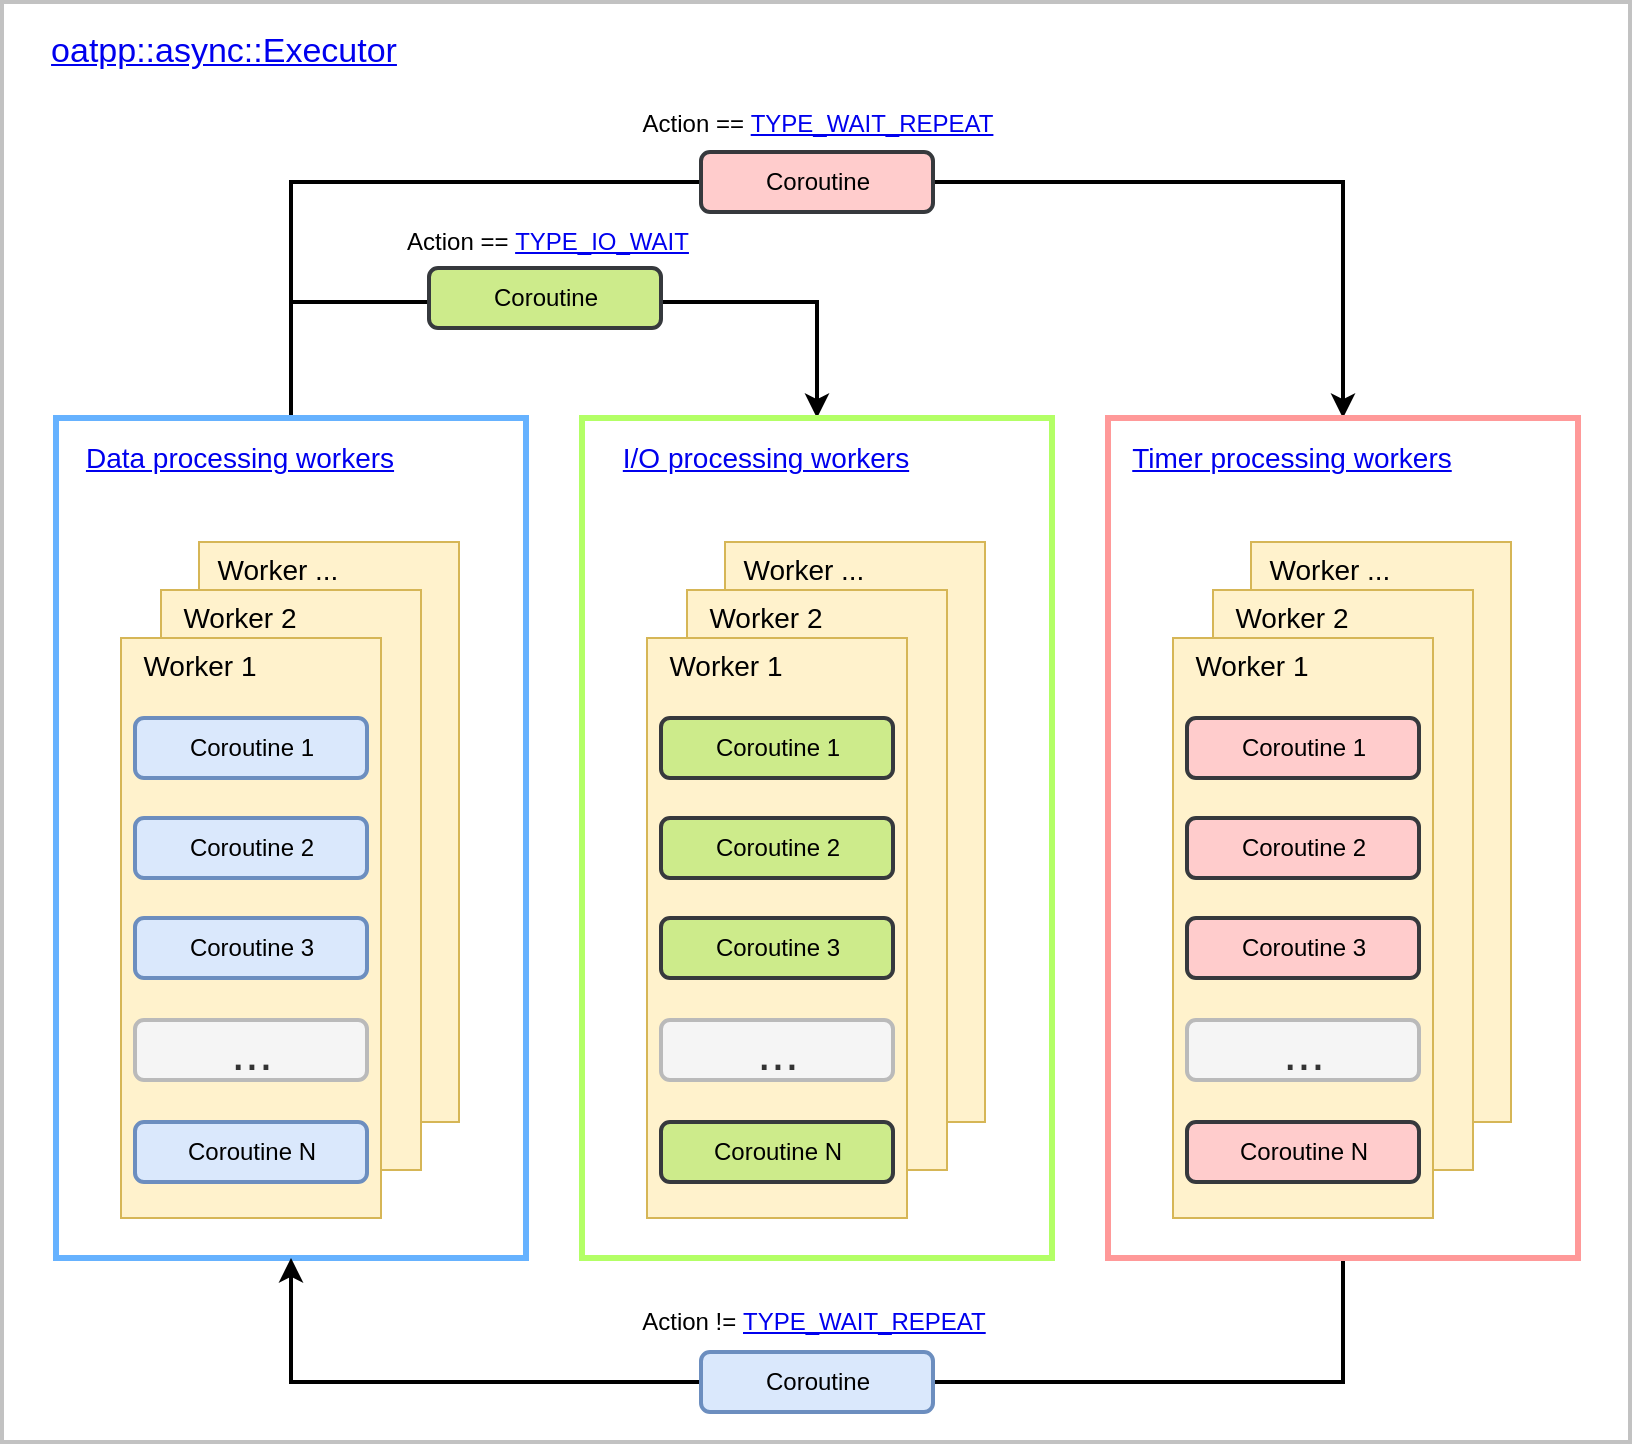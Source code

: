 <mxfile version="10.6.6" type="device"><diagram id="zFMvzx_K8kWwaaFBn5yx" name="Page-1"><mxGraphModel dx="1158" dy="663" grid="1" gridSize="10" guides="1" tooltips="1" connect="1" arrows="1" fold="1" page="1" pageScale="1" pageWidth="850" pageHeight="1100" math="0" shadow="0"><root><mxCell id="0"/><mxCell id="1" parent="0"/><mxCell id="NOvLLEvQOcp0jEQ-z0eO-73" value="" style="rounded=0;whiteSpace=wrap;html=1;strokeWidth=2;strokeColor=#C2C2C2;" parent="1" vertex="1"><mxGeometry x="17" y="20" width="814" height="720" as="geometry"/></mxCell><mxCell id="NOvLLEvQOcp0jEQ-z0eO-63" style="edgeStyle=orthogonalEdgeStyle;rounded=0;orthogonalLoop=1;jettySize=auto;html=1;exitX=0.5;exitY=0;exitDx=0;exitDy=0;entryX=0.5;entryY=0;entryDx=0;entryDy=0;endArrow=classic;endFill=1;endSize=6;strokeColor=#000000;strokeWidth=2;" parent="1" source="NOvLLEvQOcp0jEQ-z0eO-15" target="NOvLLEvQOcp0jEQ-z0eO-30" edge="1"><mxGeometry relative="1" as="geometry"><Array as="points"><mxPoint x="162" y="170"/><mxPoint x="425" y="170"/></Array></mxGeometry></mxCell><mxCell id="NOvLLEvQOcp0jEQ-z0eO-65" style="edgeStyle=orthogonalEdgeStyle;rounded=0;orthogonalLoop=1;jettySize=auto;html=1;exitX=0.5;exitY=0;exitDx=0;exitDy=0;entryX=0.5;entryY=0;entryDx=0;entryDy=0;endArrow=classic;endFill=1;endSize=6;strokeColor=#000000;strokeWidth=2;" parent="1" source="NOvLLEvQOcp0jEQ-z0eO-15" target="NOvLLEvQOcp0jEQ-z0eO-43" edge="1"><mxGeometry relative="1" as="geometry"><Array as="points"><mxPoint x="162" y="110"/><mxPoint x="688" y="110"/></Array></mxGeometry></mxCell><mxCell id="NOvLLEvQOcp0jEQ-z0eO-15" value="" style="rounded=0;whiteSpace=wrap;html=1;strokeColor=#66B2FF;strokeWidth=3;fillColor=#FFFFFF;" parent="1" vertex="1"><mxGeometry x="44" y="228" width="235" height="420" as="geometry"/></mxCell><mxCell id="NOvLLEvQOcp0jEQ-z0eO-13" value="" style="rounded=0;whiteSpace=wrap;html=1;fillColor=#fff2cc;strokeColor=#d6b656;" parent="1" vertex="1"><mxGeometry x="115.5" y="290" width="130" height="290" as="geometry"/></mxCell><mxCell id="NOvLLEvQOcp0jEQ-z0eO-14" value="&lt;font style=&quot;font-size: 14px&quot;&gt;Worker ...&lt;br&gt;&lt;/font&gt;" style="text;html=1;strokeColor=none;fillColor=none;align=center;verticalAlign=middle;whiteSpace=wrap;rounded=0;" parent="1" vertex="1"><mxGeometry x="119.5" y="294" width="70" height="20" as="geometry"/></mxCell><mxCell id="NOvLLEvQOcp0jEQ-z0eO-11" value="" style="rounded=0;whiteSpace=wrap;html=1;fillColor=#fff2cc;strokeColor=#d6b656;" parent="1" vertex="1"><mxGeometry x="96.5" y="314" width="130" height="290" as="geometry"/></mxCell><mxCell id="NOvLLEvQOcp0jEQ-z0eO-12" value="&lt;font style=&quot;font-size: 14px&quot;&gt;Worker&amp;nbsp;2&lt;br&gt;&lt;/font&gt;" style="text;html=1;strokeColor=none;fillColor=none;align=center;verticalAlign=middle;whiteSpace=wrap;rounded=0;" parent="1" vertex="1"><mxGeometry x="100.5" y="318" width="70" height="20" as="geometry"/></mxCell><mxCell id="NOvLLEvQOcp0jEQ-z0eO-5" value="" style="rounded=0;whiteSpace=wrap;html=1;fillColor=#fff2cc;strokeColor=#d6b656;" parent="1" vertex="1"><mxGeometry x="76.5" y="338" width="130" height="290" as="geometry"/></mxCell><mxCell id="NOvLLEvQOcp0jEQ-z0eO-10" value="&lt;font style=&quot;font-size: 14px&quot;&gt;Worker 1&lt;/font&gt;" style="text;html=1;strokeColor=none;fillColor=none;align=center;verticalAlign=middle;whiteSpace=wrap;rounded=0;" parent="1" vertex="1"><mxGeometry x="80.5" y="342" width="70" height="20" as="geometry"/></mxCell><mxCell id="NOvLLEvQOcp0jEQ-z0eO-16" value="&lt;font style=&quot;font-size: 14px&quot;&gt;&lt;a href=&quot;/api/latest/oatpp/core/async/Processor/&quot;&gt;Data processing workers&lt;/a&gt;&lt;/font&gt;" style="text;html=1;strokeColor=none;fillColor=none;align=center;verticalAlign=middle;whiteSpace=wrap;rounded=0;" parent="1" vertex="1"><mxGeometry x="50.5" y="238" width="170" height="20" as="geometry"/></mxCell><mxCell id="NOvLLEvQOcp0jEQ-z0eO-20" value="Coroutine 1" style="shape=ext;rounded=1;html=1;whiteSpace=wrap;fillColor=#dae8fc;strokeColor=#6c8ebf;strokeWidth=2;" parent="1" vertex="1"><mxGeometry x="83.5" y="378" width="116" height="30" as="geometry"/></mxCell><mxCell id="NOvLLEvQOcp0jEQ-z0eO-24" value="Coroutine 2" style="shape=ext;rounded=1;html=1;whiteSpace=wrap;fillColor=#dae8fc;strokeColor=#6c8ebf;strokeWidth=2;" parent="1" vertex="1"><mxGeometry x="83.5" y="428" width="116" height="30" as="geometry"/></mxCell><mxCell id="NOvLLEvQOcp0jEQ-z0eO-25" value="Coroutine 3" style="shape=ext;rounded=1;html=1;whiteSpace=wrap;fillColor=#dae8fc;strokeColor=#6c8ebf;strokeWidth=2;" parent="1" vertex="1"><mxGeometry x="83.5" y="478" width="116" height="30" as="geometry"/></mxCell><mxCell id="NOvLLEvQOcp0jEQ-z0eO-29" value="&lt;font style=&quot;font-size: 25px&quot;&gt;...&lt;/font&gt;" style="shape=ext;rounded=1;html=1;whiteSpace=wrap;fillColor=#f5f5f5;strokeColor=#BABABA;strokeWidth=2;fontColor=#333333;" parent="1" vertex="1"><mxGeometry x="83.5" y="529" width="116" height="30" as="geometry"/></mxCell><mxCell id="NOvLLEvQOcp0jEQ-z0eO-26" value="Coroutine N&lt;br&gt;" style="shape=ext;rounded=1;html=1;whiteSpace=wrap;fillColor=#dae8fc;strokeColor=#6c8ebf;strokeWidth=2;" parent="1" vertex="1"><mxGeometry x="83.5" y="580" width="116" height="30" as="geometry"/></mxCell><mxCell id="NOvLLEvQOcp0jEQ-z0eO-30" value="" style="rounded=0;whiteSpace=wrap;html=1;strokeColor=#B3FF66;strokeWidth=3;fillColor=#FFFFFF;" parent="1" vertex="1"><mxGeometry x="307" y="228" width="235" height="420" as="geometry"/></mxCell><mxCell id="NOvLLEvQOcp0jEQ-z0eO-31" value="" style="rounded=0;whiteSpace=wrap;html=1;fillColor=#fff2cc;strokeColor=#d6b656;" parent="1" vertex="1"><mxGeometry x="378.5" y="290" width="130" height="290" as="geometry"/></mxCell><mxCell id="NOvLLEvQOcp0jEQ-z0eO-32" value="&lt;font style=&quot;font-size: 14px&quot;&gt;Worker ...&lt;br&gt;&lt;/font&gt;" style="text;html=1;strokeColor=none;fillColor=none;align=center;verticalAlign=middle;whiteSpace=wrap;rounded=0;" parent="1" vertex="1"><mxGeometry x="382.5" y="294" width="70" height="20" as="geometry"/></mxCell><mxCell id="NOvLLEvQOcp0jEQ-z0eO-33" value="" style="rounded=0;whiteSpace=wrap;html=1;fillColor=#fff2cc;strokeColor=#d6b656;" parent="1" vertex="1"><mxGeometry x="359.5" y="314" width="130" height="290" as="geometry"/></mxCell><mxCell id="NOvLLEvQOcp0jEQ-z0eO-34" value="&lt;font style=&quot;font-size: 14px&quot;&gt;Worker&amp;nbsp;2&lt;br&gt;&lt;/font&gt;" style="text;html=1;strokeColor=none;fillColor=none;align=center;verticalAlign=middle;whiteSpace=wrap;rounded=0;" parent="1" vertex="1"><mxGeometry x="363.5" y="318" width="70" height="20" as="geometry"/></mxCell><mxCell id="NOvLLEvQOcp0jEQ-z0eO-35" value="" style="rounded=0;whiteSpace=wrap;html=1;fillColor=#fff2cc;strokeColor=#d6b656;" parent="1" vertex="1"><mxGeometry x="339.5" y="338" width="130" height="290" as="geometry"/></mxCell><mxCell id="NOvLLEvQOcp0jEQ-z0eO-36" value="&lt;font style=&quot;font-size: 14px&quot;&gt;Worker&amp;nbsp;1&lt;/font&gt;" style="text;html=1;strokeColor=none;fillColor=none;align=center;verticalAlign=middle;whiteSpace=wrap;rounded=0;" parent="1" vertex="1"><mxGeometry x="343.5" y="342" width="70" height="20" as="geometry"/></mxCell><mxCell id="NOvLLEvQOcp0jEQ-z0eO-37" value="&lt;font style=&quot;font-size: 14px&quot;&gt;&lt;a href=&quot;/api/latest/oatpp/core/async/worker/IOEventWorker/&quot;&gt;I/O processing workers&lt;/a&gt;&lt;/font&gt;" style="text;html=1;strokeColor=none;fillColor=none;align=center;verticalAlign=middle;whiteSpace=wrap;rounded=0;" parent="1" vertex="1"><mxGeometry x="313.5" y="238" width="170" height="20" as="geometry"/></mxCell><mxCell id="NOvLLEvQOcp0jEQ-z0eO-38" value="Coroutine 1" style="shape=ext;rounded=1;html=1;whiteSpace=wrap;fillColor=#cdeb8b;strokeColor=#36393d;strokeWidth=2;" parent="1" vertex="1"><mxGeometry x="346.5" y="378" width="116" height="30" as="geometry"/></mxCell><mxCell id="NOvLLEvQOcp0jEQ-z0eO-39" value="Coroutine 2" style="shape=ext;rounded=1;html=1;whiteSpace=wrap;fillColor=#cdeb8b;strokeColor=#36393d;strokeWidth=2;" parent="1" vertex="1"><mxGeometry x="346.5" y="428" width="116" height="30" as="geometry"/></mxCell><mxCell id="NOvLLEvQOcp0jEQ-z0eO-40" value="Coroutine 3" style="shape=ext;rounded=1;html=1;whiteSpace=wrap;fillColor=#cdeb8b;strokeColor=#36393d;strokeWidth=2;" parent="1" vertex="1"><mxGeometry x="346.5" y="478" width="116" height="30" as="geometry"/></mxCell><mxCell id="NOvLLEvQOcp0jEQ-z0eO-41" value="&lt;font style=&quot;font-size: 25px&quot;&gt;...&lt;/font&gt;" style="shape=ext;rounded=1;html=1;whiteSpace=wrap;fillColor=#f5f5f5;strokeColor=#BABABA;strokeWidth=2;fontColor=#333333;" parent="1" vertex="1"><mxGeometry x="346.5" y="529" width="116" height="30" as="geometry"/></mxCell><mxCell id="NOvLLEvQOcp0jEQ-z0eO-42" value="Coroutine N&lt;br&gt;" style="shape=ext;rounded=1;html=1;whiteSpace=wrap;fillColor=#cdeb8b;strokeColor=#36393d;strokeWidth=2;" parent="1" vertex="1"><mxGeometry x="346.5" y="580" width="116" height="30" as="geometry"/></mxCell><mxCell id="NOvLLEvQOcp0jEQ-z0eO-69" style="edgeStyle=orthogonalEdgeStyle;rounded=0;orthogonalLoop=1;jettySize=auto;html=1;exitX=0.5;exitY=1;exitDx=0;exitDy=0;entryX=0.5;entryY=1;entryDx=0;entryDy=0;endArrow=classic;endFill=1;endSize=6;strokeColor=#000000;strokeWidth=2;" parent="1" source="NOvLLEvQOcp0jEQ-z0eO-43" target="NOvLLEvQOcp0jEQ-z0eO-15" edge="1"><mxGeometry relative="1" as="geometry"><Array as="points"><mxPoint x="688" y="710"/><mxPoint x="162" y="710"/></Array></mxGeometry></mxCell><mxCell id="NOvLLEvQOcp0jEQ-z0eO-43" value="" style="rounded=0;whiteSpace=wrap;html=1;strokeColor=#FF9999;strokeWidth=3;fillColor=#FFFFFF;" parent="1" vertex="1"><mxGeometry x="570" y="228" width="235" height="420" as="geometry"/></mxCell><mxCell id="NOvLLEvQOcp0jEQ-z0eO-44" value="" style="rounded=0;whiteSpace=wrap;html=1;fillColor=#fff2cc;strokeColor=#d6b656;" parent="1" vertex="1"><mxGeometry x="641.5" y="290" width="130" height="290" as="geometry"/></mxCell><mxCell id="NOvLLEvQOcp0jEQ-z0eO-45" value="&lt;font style=&quot;font-size: 14px&quot;&gt;Worker&amp;nbsp;...&lt;br&gt;&lt;/font&gt;" style="text;html=1;strokeColor=none;fillColor=none;align=center;verticalAlign=middle;whiteSpace=wrap;rounded=0;" parent="1" vertex="1"><mxGeometry x="645.5" y="294" width="70" height="20" as="geometry"/></mxCell><mxCell id="NOvLLEvQOcp0jEQ-z0eO-46" value="" style="rounded=0;whiteSpace=wrap;html=1;fillColor=#fff2cc;strokeColor=#d6b656;" parent="1" vertex="1"><mxGeometry x="622.5" y="314" width="130" height="290" as="geometry"/></mxCell><mxCell id="NOvLLEvQOcp0jEQ-z0eO-47" value="&lt;font style=&quot;font-size: 14px&quot;&gt;Worker&amp;nbsp;2&lt;br&gt;&lt;/font&gt;" style="text;html=1;strokeColor=none;fillColor=none;align=center;verticalAlign=middle;whiteSpace=wrap;rounded=0;" parent="1" vertex="1"><mxGeometry x="626.5" y="318" width="70" height="20" as="geometry"/></mxCell><mxCell id="NOvLLEvQOcp0jEQ-z0eO-48" value="" style="rounded=0;whiteSpace=wrap;html=1;fillColor=#fff2cc;strokeColor=#d6b656;" parent="1" vertex="1"><mxGeometry x="602.5" y="338" width="130" height="290" as="geometry"/></mxCell><mxCell id="NOvLLEvQOcp0jEQ-z0eO-49" value="&lt;font style=&quot;font-size: 14px&quot;&gt;Worker&amp;nbsp;1&lt;/font&gt;" style="text;html=1;strokeColor=none;fillColor=none;align=center;verticalAlign=middle;whiteSpace=wrap;rounded=0;" parent="1" vertex="1"><mxGeometry x="606.5" y="342" width="70" height="20" as="geometry"/></mxCell><mxCell id="NOvLLEvQOcp0jEQ-z0eO-50" value="&lt;font style=&quot;font-size: 14px&quot;&gt;&lt;a href=&quot;/api/latest/oatpp/core/async/worker/TimerWorker/&quot;&gt;Timer processing workers&lt;/a&gt;&lt;/font&gt;" style="text;html=1;strokeColor=none;fillColor=none;align=center;verticalAlign=middle;whiteSpace=wrap;rounded=0;" parent="1" vertex="1"><mxGeometry x="576.5" y="238" width="170" height="20" as="geometry"/></mxCell><mxCell id="NOvLLEvQOcp0jEQ-z0eO-51" value="Coroutine 1" style="shape=ext;rounded=1;html=1;whiteSpace=wrap;fillColor=#ffcccc;strokeColor=#36393d;strokeWidth=2;" parent="1" vertex="1"><mxGeometry x="609.5" y="378" width="116" height="30" as="geometry"/></mxCell><mxCell id="NOvLLEvQOcp0jEQ-z0eO-52" value="Coroutine 2" style="shape=ext;rounded=1;html=1;whiteSpace=wrap;fillColor=#ffcccc;strokeColor=#36393d;strokeWidth=2;" parent="1" vertex="1"><mxGeometry x="609.5" y="428" width="116" height="30" as="geometry"/></mxCell><mxCell id="NOvLLEvQOcp0jEQ-z0eO-53" value="Coroutine 3" style="shape=ext;rounded=1;html=1;whiteSpace=wrap;fillColor=#ffcccc;strokeColor=#36393d;strokeWidth=2;" parent="1" vertex="1"><mxGeometry x="609.5" y="478" width="116" height="30" as="geometry"/></mxCell><mxCell id="NOvLLEvQOcp0jEQ-z0eO-54" value="&lt;font style=&quot;font-size: 25px&quot;&gt;...&lt;/font&gt;" style="shape=ext;rounded=1;html=1;whiteSpace=wrap;fillColor=#f5f5f5;strokeColor=#BABABA;strokeWidth=2;fontColor=#333333;" parent="1" vertex="1"><mxGeometry x="609.5" y="529" width="116" height="30" as="geometry"/></mxCell><mxCell id="NOvLLEvQOcp0jEQ-z0eO-55" value="Coroutine N&lt;br&gt;" style="shape=ext;rounded=1;html=1;whiteSpace=wrap;fillColor=#ffcccc;strokeColor=#36393d;strokeWidth=2;" parent="1" vertex="1"><mxGeometry x="609.5" y="580" width="116" height="30" as="geometry"/></mxCell><mxCell id="NOvLLEvQOcp0jEQ-z0eO-59" value="Coroutine" style="shape=ext;rounded=1;html=1;whiteSpace=wrap;fillColor=#cdeb8b;strokeColor=#36393d;strokeWidth=2;" parent="1" vertex="1"><mxGeometry x="230.5" y="153" width="116" height="30" as="geometry"/></mxCell><mxCell id="NOvLLEvQOcp0jEQ-z0eO-60" value="Coroutine&lt;br&gt;" style="shape=ext;rounded=1;html=1;whiteSpace=wrap;fillColor=#ffcccc;strokeColor=#36393d;strokeWidth=2;" parent="1" vertex="1"><mxGeometry x="366.5" y="95" width="116" height="30" as="geometry"/></mxCell><mxCell id="NOvLLEvQOcp0jEQ-z0eO-70" value="Coroutine&lt;br&gt;" style="shape=ext;rounded=1;html=1;whiteSpace=wrap;fillColor=#dae8fc;strokeColor=#6c8ebf;strokeWidth=2;" parent="1" vertex="1"><mxGeometry x="366.5" y="695" width="116" height="30" as="geometry"/></mxCell><mxCell id="NOvLLEvQOcp0jEQ-z0eO-74" value="&lt;div style=&quot;text-align: left&quot;&gt;&lt;span&gt;&lt;font style=&quot;font-size: 17px&quot;&gt;&lt;a href=&quot;/api/latest/oatpp/core/async/Executor/&quot;&gt;oatpp::async::Executor&lt;/a&gt;&lt;/font&gt;&lt;/span&gt;&lt;/div&gt;" style="text;html=1;strokeColor=none;fillColor=none;align=center;verticalAlign=middle;whiteSpace=wrap;rounded=0;" parent="1" vertex="1"><mxGeometry x="34.5" y="30" width="186" height="30" as="geometry"/></mxCell><mxCell id="zWxmp1eojGCpEPSyTvMQ-1" value="Action ==&amp;nbsp;&lt;a href=&quot;/api/latest/oatpp/core/async/Coroutine/#action-type-io-wait&quot;&gt;TYPE_IO_WAIT&lt;/a&gt;&lt;br&gt;" style="text;html=1;strokeColor=none;fillColor=none;align=center;verticalAlign=middle;whiteSpace=wrap;rounded=0;" parent="1" vertex="1"><mxGeometry x="199.5" y="130" width="180" height="20" as="geometry"/></mxCell><mxCell id="zWxmp1eojGCpEPSyTvMQ-2" value="Action ==&amp;nbsp;&lt;a href=&quot;/api/latest/oatpp/core/async/Coroutine/#action-type-wait-repeat&quot;&gt;TYPE_WAIT_REPEAT&lt;/a&gt;&lt;br&gt;" style="text;html=1;strokeColor=none;fillColor=none;align=center;verticalAlign=middle;whiteSpace=wrap;rounded=0;" parent="1" vertex="1"><mxGeometry x="307" y="71" width="236" height="20" as="geometry"/></mxCell><mxCell id="zWxmp1eojGCpEPSyTvMQ-3" value="Action !=&amp;nbsp;&lt;a href=&quot;/api/latest/oatpp/core/async/Coroutine/#action-type-wait-repeat&quot;&gt;TYPE_WAIT_REPEAT&lt;/a&gt;&lt;br&gt;" style="text;html=1;strokeColor=none;fillColor=none;align=center;verticalAlign=middle;whiteSpace=wrap;rounded=0;" parent="1" vertex="1"><mxGeometry x="305" y="670" width="236" height="20" as="geometry"/></mxCell></root></mxGraphModel></diagram></mxfile>